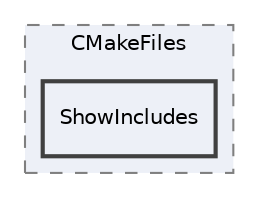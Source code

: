 digraph "cmake-build-debug/CMakeFiles/ShowIncludes"
{
 // LATEX_PDF_SIZE
  edge [fontname="Helvetica",fontsize="10",labelfontname="Helvetica",labelfontsize="10"];
  node [fontname="Helvetica",fontsize="10",shape=record];
  compound=true
  subgraph clusterdir_f89abcb304c928c7d889aa5625570de5 {
    graph [ bgcolor="#edf0f7", pencolor="grey50", style="filled,dashed,", label="CMakeFiles", fontname="Helvetica", fontsize="10", URL="dir_f89abcb304c928c7d889aa5625570de5.html"]
  dir_83bcfdd37b6a0a7024e855b62c65c6f4 [shape=box, label="ShowIncludes", style="filled,bold,", fillcolor="#edf0f7", color="grey25", URL="dir_83bcfdd37b6a0a7024e855b62c65c6f4.html"];
  }
}
